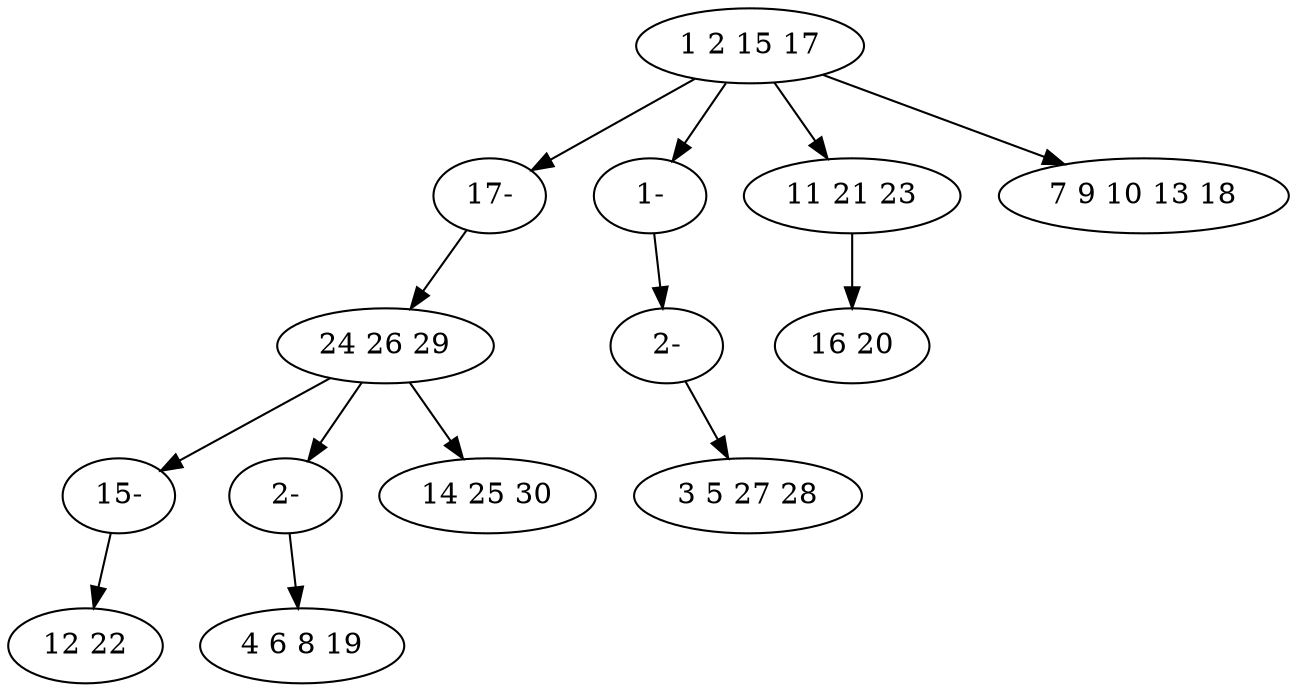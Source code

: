 digraph true_tree {
	"0" -> "12"
	"0" -> "9"
	"0" -> "3"
	"1" -> "13"
	"3" -> "5"
	"1" -> "10"
	"0" -> "7"
	"1" -> "8"
	"9" -> "11"
	"10" -> "6"
	"11" -> "2"
	"12" -> "1"
	"13" -> "4"
	"0" [label="1 2 15 17"];
	"1" [label="24 26 29"];
	"2" [label="3 5 27 28"];
	"3" [label="11 21 23"];
	"4" [label="12 22"];
	"5" [label="16 20"];
	"6" [label="4 6 8 19"];
	"7" [label="7 9 10 13 18"];
	"8" [label="14 25 30"];
	"9" [label="1-"];
	"10" [label="2-"];
	"11" [label="2-"];
	"12" [label="17-"];
	"13" [label="15-"];
}
